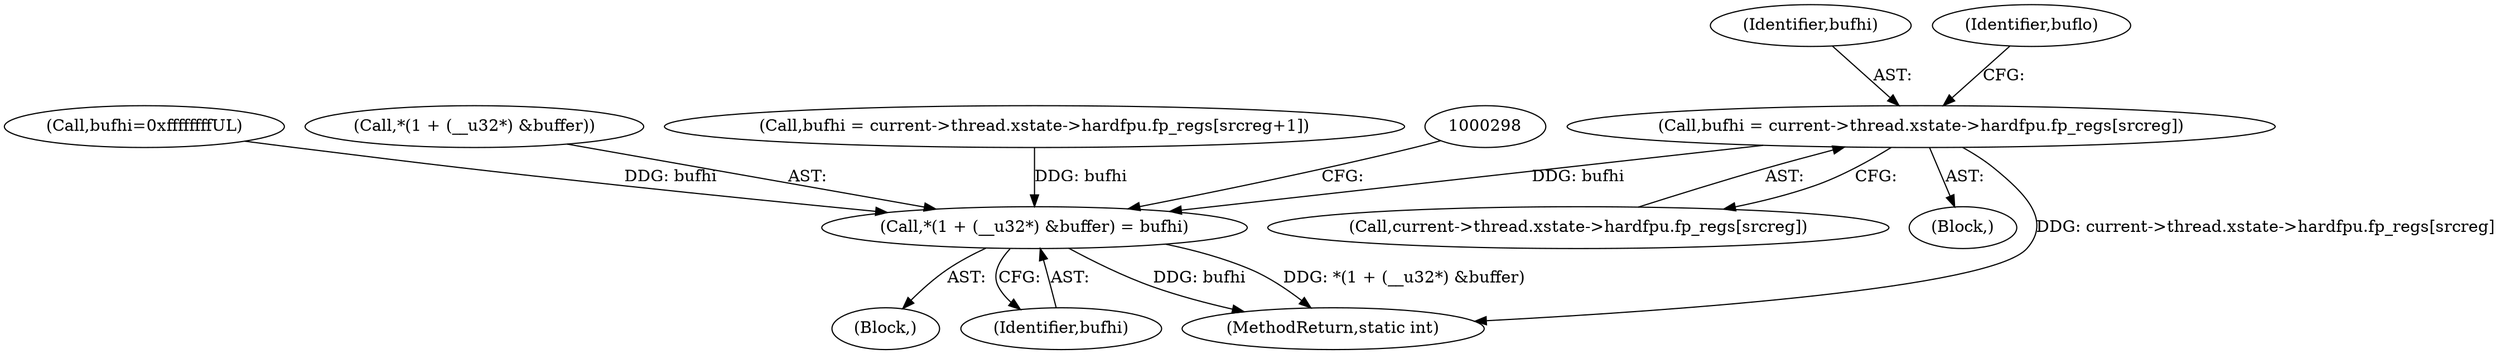 digraph "0_linux_a8b0ca17b80e92faab46ee7179ba9e99ccb61233_25@API" {
"1000239" [label="(Call,bufhi = current->thread.xstate->hardfpu.fp_regs[srcreg])"];
"1000285" [label="(Call,*(1 + (__u32*) &buffer) = bufhi)"];
"1000238" [label="(Block,)"];
"1000240" [label="(Identifier,bufhi)"];
"1000153" [label="(Call,bufhi=0xffffffffUL)"];
"1000239" [label="(Call,bufhi = current->thread.xstate->hardfpu.fp_regs[srcreg])"];
"1000286" [label="(Call,*(1 + (__u32*) &buffer))"];
"1000285" [label="(Call,*(1 + (__u32*) &buffer) = bufhi)"];
"1000253" [label="(Identifier,buflo)"];
"1000323" [label="(MethodReturn,static int)"];
"1000146" [label="(Block,)"];
"1000222" [label="(Call,bufhi = current->thread.xstate->hardfpu.fp_regs[srcreg+1])"];
"1000241" [label="(Call,current->thread.xstate->hardfpu.fp_regs[srcreg])"];
"1000293" [label="(Identifier,bufhi)"];
"1000239" -> "1000238"  [label="AST: "];
"1000239" -> "1000241"  [label="CFG: "];
"1000240" -> "1000239"  [label="AST: "];
"1000241" -> "1000239"  [label="AST: "];
"1000253" -> "1000239"  [label="CFG: "];
"1000239" -> "1000323"  [label="DDG: current->thread.xstate->hardfpu.fp_regs[srcreg]"];
"1000239" -> "1000285"  [label="DDG: bufhi"];
"1000285" -> "1000146"  [label="AST: "];
"1000285" -> "1000293"  [label="CFG: "];
"1000286" -> "1000285"  [label="AST: "];
"1000293" -> "1000285"  [label="AST: "];
"1000298" -> "1000285"  [label="CFG: "];
"1000285" -> "1000323"  [label="DDG: *(1 + (__u32*) &buffer)"];
"1000285" -> "1000323"  [label="DDG: bufhi"];
"1000222" -> "1000285"  [label="DDG: bufhi"];
"1000153" -> "1000285"  [label="DDG: bufhi"];
}
